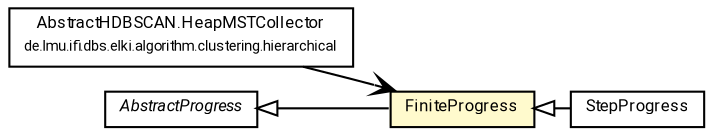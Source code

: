 #!/usr/local/bin/dot
#
# Class diagram 
# Generated by UMLGraph version R5_7_2-60-g0e99a6 (http://www.spinellis.gr/umlgraph/)
#

digraph G {
	graph [fontnames="svg"]
	edge [fontname="Roboto",fontsize=7,labelfontname="Roboto",labelfontsize=7,color="black"];
	node [fontname="Roboto",fontcolor="black",fontsize=8,shape=plaintext,margin=0,width=0,height=0];
	nodesep=0.15;
	ranksep=0.25;
	rankdir=LR;
	// de.lmu.ifi.dbs.elki.algorithm.clustering.hierarchical.AbstractHDBSCAN.HeapMSTCollector
	c4402640 [label=<<table title="de.lmu.ifi.dbs.elki.algorithm.clustering.hierarchical.AbstractHDBSCAN.HeapMSTCollector" border="0" cellborder="1" cellspacing="0" cellpadding="2" href="../../algorithm/clustering/hierarchical/AbstractHDBSCAN.HeapMSTCollector.html" target="_parent">
		<tr><td><table border="0" cellspacing="0" cellpadding="1">
		<tr><td align="center" balign="center"> <font face="Roboto">AbstractHDBSCAN.HeapMSTCollector</font> </td></tr>
		<tr><td align="center" balign="center"> <font face="Roboto" point-size="7.0">de.lmu.ifi.dbs.elki.algorithm.clustering.hierarchical</font> </td></tr>
		</table></td></tr>
		</table>>, URL="../../algorithm/clustering/hierarchical/AbstractHDBSCAN.HeapMSTCollector.html"];
	// de.lmu.ifi.dbs.elki.logging.progress.StepProgress
	c4404812 [label=<<table title="de.lmu.ifi.dbs.elki.logging.progress.StepProgress" border="0" cellborder="1" cellspacing="0" cellpadding="2" href="StepProgress.html" target="_parent">
		<tr><td><table border="0" cellspacing="0" cellpadding="1">
		<tr><td align="center" balign="center"> <font face="Roboto">StepProgress</font> </td></tr>
		</table></td></tr>
		</table>>, URL="StepProgress.html"];
	// de.lmu.ifi.dbs.elki.logging.progress.FiniteProgress
	c4404815 [label=<<table title="de.lmu.ifi.dbs.elki.logging.progress.FiniteProgress" border="0" cellborder="1" cellspacing="0" cellpadding="2" bgcolor="lemonChiffon" href="FiniteProgress.html" target="_parent">
		<tr><td><table border="0" cellspacing="0" cellpadding="1">
		<tr><td align="center" balign="center"> <font face="Roboto">FiniteProgress</font> </td></tr>
		</table></td></tr>
		</table>>, URL="FiniteProgress.html"];
	// de.lmu.ifi.dbs.elki.logging.progress.AbstractProgress
	c4404816 [label=<<table title="de.lmu.ifi.dbs.elki.logging.progress.AbstractProgress" border="0" cellborder="1" cellspacing="0" cellpadding="2" href="AbstractProgress.html" target="_parent">
		<tr><td><table border="0" cellspacing="0" cellpadding="1">
		<tr><td align="center" balign="center"> <font face="Roboto"><i>AbstractProgress</i></font> </td></tr>
		</table></td></tr>
		</table>>, URL="AbstractProgress.html"];
	// de.lmu.ifi.dbs.elki.logging.progress.StepProgress extends de.lmu.ifi.dbs.elki.logging.progress.FiniteProgress
	c4404815 -> c4404812 [arrowtail=empty,dir=back,weight=10];
	// de.lmu.ifi.dbs.elki.logging.progress.FiniteProgress extends de.lmu.ifi.dbs.elki.logging.progress.AbstractProgress
	c4404816 -> c4404815 [arrowtail=empty,dir=back,weight=10];
	// de.lmu.ifi.dbs.elki.algorithm.clustering.hierarchical.AbstractHDBSCAN.HeapMSTCollector navassoc de.lmu.ifi.dbs.elki.logging.progress.FiniteProgress
	c4402640 -> c4404815 [arrowhead=open,weight=1];
}

